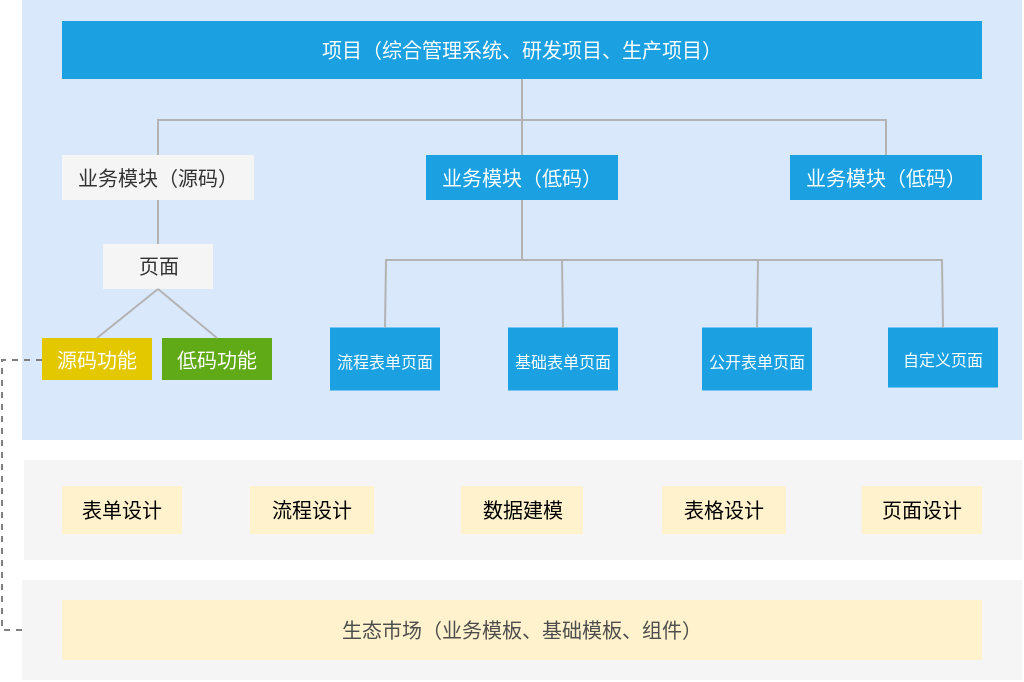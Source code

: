 <mxfile version="24.4.7" type="github">
  <diagram name="第 1 页" id="lHOQz_sZovL-FCDOToCI">
    <mxGraphModel dx="989" dy="538" grid="1" gridSize="10" guides="1" tooltips="1" connect="1" arrows="1" fold="1" page="1" pageScale="1" pageWidth="827" pageHeight="1169" math="0" shadow="0">
      <root>
        <mxCell id="0" />
        <mxCell id="1" parent="0" />
        <mxCell id="DMyCASYxcp3yekzjc5yz-1" value="" style="rounded=0;whiteSpace=wrap;html=1;fillColor=#dae8fc;dashed=1;strokeColor=none;" vertex="1" parent="1">
          <mxGeometry x="330" y="440" width="500" height="220" as="geometry" />
        </mxCell>
        <mxCell id="DMyCASYxcp3yekzjc5yz-2" value="&lt;span style=&quot;font-size: 10px;&quot;&gt;项目（综合管理系统、研发项目、生产项目）&lt;/span&gt;" style="rounded=0;whiteSpace=wrap;html=1;fillColor=#1ba1e2;fontColor=#ffffff;strokeColor=none;align=center;" vertex="1" parent="1">
          <mxGeometry x="350" y="450.5" width="460" height="29" as="geometry" />
        </mxCell>
        <mxCell id="DMyCASYxcp3yekzjc5yz-3" value="&lt;span style=&quot;font-size: 10px;&quot;&gt;业务模块&lt;/span&gt;&lt;span style=&quot;font-size: 10px;&quot;&gt;（源码）&lt;/span&gt;" style="rounded=0;whiteSpace=wrap;html=1;align=center;fillColor=#f5f5f5;fontColor=#333333;strokeColor=none;" vertex="1" parent="1">
          <mxGeometry x="350" y="517.5" width="96" height="22.5" as="geometry" />
        </mxCell>
        <mxCell id="DMyCASYxcp3yekzjc5yz-4" value="&lt;span style=&quot;font-size: 10px;&quot;&gt;&lt;font color=&quot;#ffffff&quot;&gt;低码功能&lt;/font&gt;&lt;/span&gt;" style="rounded=0;whiteSpace=wrap;html=1;fillColor=#60a917;fontColor=#ffffff;strokeColor=none;align=center;" vertex="1" parent="1">
          <mxGeometry x="400" y="609" width="55" height="21" as="geometry" />
        </mxCell>
        <mxCell id="DMyCASYxcp3yekzjc5yz-5" value="&lt;font color=&quot;#ffffff&quot; style=&quot;font-size: 10px;&quot;&gt;源码功能&lt;/font&gt;" style="rounded=0;whiteSpace=wrap;html=1;fillColor=#e3c800;strokeColor=none;align=center;fontColor=#000000;" vertex="1" parent="1">
          <mxGeometry x="340" y="609" width="55" height="21" as="geometry" />
        </mxCell>
        <mxCell id="DMyCASYxcp3yekzjc5yz-6" value="&lt;font style=&quot;font-size: 8px;&quot;&gt;流程表单页面&lt;/font&gt;" style="rounded=0;whiteSpace=wrap;html=1;fillColor=#1ba1e2;fontColor=#ffffff;strokeColor=none;align=center;" vertex="1" parent="1">
          <mxGeometry x="484" y="603.75" width="55" height="31.5" as="geometry" />
        </mxCell>
        <mxCell id="DMyCASYxcp3yekzjc5yz-7" value="&lt;font style=&quot;font-size: 8px;&quot;&gt;基础表单页面&lt;/font&gt;" style="rounded=0;whiteSpace=wrap;html=1;fillColor=#1ba1e2;strokeColor=none;align=center;fontColor=#ffffff;" vertex="1" parent="1">
          <mxGeometry x="573" y="603.75" width="55" height="31.5" as="geometry" />
        </mxCell>
        <mxCell id="DMyCASYxcp3yekzjc5yz-8" value="&lt;font style=&quot;font-size: 8px;&quot;&gt;公开表单页面&lt;/font&gt;" style="rounded=0;whiteSpace=wrap;html=1;fillColor=#1ba1e2;strokeColor=none;align=center;fontColor=#ffffff;" vertex="1" parent="1">
          <mxGeometry x="670" y="603.75" width="55" height="31.5" as="geometry" />
        </mxCell>
        <mxCell id="DMyCASYxcp3yekzjc5yz-9" value="&lt;font style=&quot;font-size: 8px;&quot;&gt;自定义页面&lt;/font&gt;" style="rounded=0;whiteSpace=wrap;html=1;fillColor=#1ba1e2;fontColor=#ffffff;strokeColor=none;align=center;" vertex="1" parent="1">
          <mxGeometry x="763" y="603.75" width="55" height="30" as="geometry" />
        </mxCell>
        <mxCell id="DMyCASYxcp3yekzjc5yz-10" value="&lt;span style=&quot;font-size: 10px;&quot;&gt;页面&lt;/span&gt;" style="rounded=0;whiteSpace=wrap;html=1;fillColor=#f5f5f5;fontColor=#333333;strokeColor=none;align=center;" vertex="1" parent="1">
          <mxGeometry x="370.5" y="562" width="55" height="22.5" as="geometry" />
        </mxCell>
        <mxCell id="DMyCASYxcp3yekzjc5yz-11" value="&lt;span style=&quot;font-size: 10px;&quot;&gt;业务模块&lt;/span&gt;&lt;span style=&quot;font-size: 10px;&quot;&gt;（低码）&lt;/span&gt;" style="rounded=0;whiteSpace=wrap;html=1;align=center;fillColor=#1ba1e2;fontColor=#ffffff;strokeColor=none;" vertex="1" parent="1">
          <mxGeometry x="532" y="517.5" width="96" height="22.5" as="geometry" />
        </mxCell>
        <mxCell id="DMyCASYxcp3yekzjc5yz-12" value="&lt;span style=&quot;font-size: 10px;&quot;&gt;业务模块&lt;/span&gt;&lt;span style=&quot;font-size: 10px;&quot;&gt;（低码）&lt;/span&gt;" style="rounded=0;whiteSpace=wrap;html=1;align=center;fillColor=#1ba1e2;fontColor=#ffffff;strokeColor=none;" vertex="1" parent="1">
          <mxGeometry x="714" y="517.5" width="96" height="22.5" as="geometry" />
        </mxCell>
        <mxCell id="DMyCASYxcp3yekzjc5yz-13" value="" style="endArrow=none;html=1;rounded=0;entryX=0.5;entryY=1;entryDx=0;entryDy=0;exitX=0.5;exitY=0;exitDx=0;exitDy=0;strokeColor=#B3B3B3;" edge="1" parent="1" source="DMyCASYxcp3yekzjc5yz-11" target="DMyCASYxcp3yekzjc5yz-2">
          <mxGeometry width="50" height="50" relative="1" as="geometry">
            <mxPoint x="550" y="550" as="sourcePoint" />
            <mxPoint x="600" y="500" as="targetPoint" />
          </mxGeometry>
        </mxCell>
        <mxCell id="DMyCASYxcp3yekzjc5yz-14" value="" style="endArrow=none;html=1;rounded=0;exitX=0.5;exitY=0;exitDx=0;exitDy=0;entryX=0.5;entryY=1;entryDx=0;entryDy=0;strokeColor=#B3B3B3;" edge="1" parent="1" source="DMyCASYxcp3yekzjc5yz-3" target="DMyCASYxcp3yekzjc5yz-2">
          <mxGeometry width="50" height="50" relative="1" as="geometry">
            <mxPoint x="550" y="550" as="sourcePoint" />
            <mxPoint x="600" y="500" as="targetPoint" />
            <Array as="points">
              <mxPoint x="398" y="500" />
              <mxPoint x="580" y="500" />
            </Array>
          </mxGeometry>
        </mxCell>
        <mxCell id="DMyCASYxcp3yekzjc5yz-15" value="" style="endArrow=none;html=1;rounded=0;entryX=0.5;entryY=0;entryDx=0;entryDy=0;strokeColor=#B3B3B3;" edge="1" parent="1" target="DMyCASYxcp3yekzjc5yz-12">
          <mxGeometry width="50" height="50" relative="1" as="geometry">
            <mxPoint x="580" y="480" as="sourcePoint" />
            <mxPoint x="762" y="518" as="targetPoint" />
            <Array as="points">
              <mxPoint x="580" y="500" />
              <mxPoint x="762" y="500" />
            </Array>
          </mxGeometry>
        </mxCell>
        <mxCell id="DMyCASYxcp3yekzjc5yz-16" value="" style="endArrow=none;html=1;rounded=0;entryX=0.5;entryY=1;entryDx=0;entryDy=0;strokeColor=#B3B3B3;" edge="1" parent="1" source="DMyCASYxcp3yekzjc5yz-10" target="DMyCASYxcp3yekzjc5yz-3">
          <mxGeometry width="50" height="50" relative="1" as="geometry">
            <mxPoint x="660" y="570" as="sourcePoint" />
            <mxPoint x="710" y="520" as="targetPoint" />
          </mxGeometry>
        </mxCell>
        <mxCell id="DMyCASYxcp3yekzjc5yz-17" value="" style="endArrow=none;html=1;rounded=0;exitX=0.5;exitY=0;exitDx=0;exitDy=0;entryX=0.5;entryY=1;entryDx=0;entryDy=0;fillColor=#f5f5f5;strokeColor=#B3B3B3;" edge="1" parent="1" source="DMyCASYxcp3yekzjc5yz-6" target="DMyCASYxcp3yekzjc5yz-11">
          <mxGeometry width="50" height="50" relative="1" as="geometry">
            <mxPoint x="570" y="570" as="sourcePoint" />
            <mxPoint x="620" y="520" as="targetPoint" />
            <Array as="points">
              <mxPoint x="512" y="570" />
              <mxPoint x="580" y="570" />
            </Array>
          </mxGeometry>
        </mxCell>
        <mxCell id="DMyCASYxcp3yekzjc5yz-18" value="" style="endArrow=none;html=1;rounded=0;exitX=0.5;exitY=0;exitDx=0;exitDy=0;entryX=0.5;entryY=1;entryDx=0;entryDy=0;fillColor=#f5f5f5;strokeColor=#B3B3B3;" edge="1" parent="1" source="DMyCASYxcp3yekzjc5yz-7" target="DMyCASYxcp3yekzjc5yz-11">
          <mxGeometry width="50" height="50" relative="1" as="geometry">
            <mxPoint x="522" y="614" as="sourcePoint" />
            <mxPoint x="590" y="550" as="targetPoint" />
            <Array as="points">
              <mxPoint x="600" y="570" />
              <mxPoint x="580" y="570" />
            </Array>
          </mxGeometry>
        </mxCell>
        <mxCell id="DMyCASYxcp3yekzjc5yz-19" value="" style="endArrow=none;html=1;rounded=0;exitX=0.5;exitY=0;exitDx=0;exitDy=0;entryX=0.5;entryY=1;entryDx=0;entryDy=0;fillColor=#f5f5f5;strokeColor=#B3B3B3;" edge="1" parent="1" source="DMyCASYxcp3yekzjc5yz-8" target="DMyCASYxcp3yekzjc5yz-11">
          <mxGeometry width="50" height="50" relative="1" as="geometry">
            <mxPoint x="611" y="614" as="sourcePoint" />
            <mxPoint x="590" y="550" as="targetPoint" />
            <Array as="points">
              <mxPoint x="698" y="570" />
              <mxPoint x="580" y="570" />
            </Array>
          </mxGeometry>
        </mxCell>
        <mxCell id="DMyCASYxcp3yekzjc5yz-20" value="" style="endArrow=none;html=1;rounded=0;exitX=0.5;exitY=0;exitDx=0;exitDy=0;entryX=0.5;entryY=1;entryDx=0;entryDy=0;fillColor=#f5f5f5;strokeColor=#B3B3B3;" edge="1" parent="1" source="DMyCASYxcp3yekzjc5yz-9" target="DMyCASYxcp3yekzjc5yz-11">
          <mxGeometry width="50" height="50" relative="1" as="geometry">
            <mxPoint x="708" y="614" as="sourcePoint" />
            <mxPoint x="590" y="550" as="targetPoint" />
            <Array as="points">
              <mxPoint x="790" y="570" />
              <mxPoint x="580" y="570" />
            </Array>
          </mxGeometry>
        </mxCell>
        <mxCell id="DMyCASYxcp3yekzjc5yz-21" value="" style="endArrow=none;html=1;rounded=0;exitX=0.5;exitY=0;exitDx=0;exitDy=0;entryX=0.5;entryY=1;entryDx=0;entryDy=0;fillColor=#f5f5f5;strokeColor=#B3B3B3;" edge="1" parent="1" source="DMyCASYxcp3yekzjc5yz-5" target="DMyCASYxcp3yekzjc5yz-10">
          <mxGeometry width="50" height="50" relative="1" as="geometry">
            <mxPoint x="490" y="580" as="sourcePoint" />
            <mxPoint x="540" y="530" as="targetPoint" />
          </mxGeometry>
        </mxCell>
        <mxCell id="DMyCASYxcp3yekzjc5yz-22" value="" style="endArrow=none;html=1;rounded=0;exitX=0.5;exitY=1;exitDx=0;exitDy=0;entryX=0.5;entryY=0;entryDx=0;entryDy=0;fillColor=#f5f5f5;strokeColor=#B3B3B3;" edge="1" parent="1" source="DMyCASYxcp3yekzjc5yz-10" target="DMyCASYxcp3yekzjc5yz-4">
          <mxGeometry width="50" height="50" relative="1" as="geometry">
            <mxPoint x="378" y="619" as="sourcePoint" />
            <mxPoint x="408" y="595" as="targetPoint" />
          </mxGeometry>
        </mxCell>
        <mxCell id="DMyCASYxcp3yekzjc5yz-23" value="" style="rounded=0;whiteSpace=wrap;html=1;fillColor=#f5f5f5;strokeColor=none;fontColor=#333333;" vertex="1" parent="1">
          <mxGeometry x="331" y="670" width="499" height="50" as="geometry" />
        </mxCell>
        <mxCell id="DMyCASYxcp3yekzjc5yz-24" value="" style="rounded=0;whiteSpace=wrap;html=1;fillColor=#f5f5f5;dashed=1;strokeColor=none;fontColor=#333333;" vertex="1" parent="1">
          <mxGeometry x="330" y="730" width="500" height="50" as="geometry" />
        </mxCell>
        <mxCell id="DMyCASYxcp3yekzjc5yz-25" value="&lt;font style=&quot;font-size: 10px;&quot;&gt;表单设计&lt;/font&gt;" style="rounded=0;whiteSpace=wrap;html=1;fillColor=#fff2cc;strokeColor=none;align=center;" vertex="1" parent="1">
          <mxGeometry x="350" y="683" width="60" height="24" as="geometry" />
        </mxCell>
        <mxCell id="DMyCASYxcp3yekzjc5yz-26" style="edgeStyle=orthogonalEdgeStyle;rounded=0;orthogonalLoop=1;jettySize=auto;html=1;exitX=0.5;exitY=1;exitDx=0;exitDy=0;" edge="1" parent="1" source="DMyCASYxcp3yekzjc5yz-25" target="DMyCASYxcp3yekzjc5yz-25">
          <mxGeometry relative="1" as="geometry" />
        </mxCell>
        <mxCell id="DMyCASYxcp3yekzjc5yz-27" value="&lt;font style=&quot;font-size: 10px;&quot;&gt;流程设计&lt;/font&gt;" style="rounded=0;whiteSpace=wrap;html=1;fillColor=#fff2cc;strokeColor=none;align=center;" vertex="1" parent="1">
          <mxGeometry x="444" y="683" width="62" height="24" as="geometry" />
        </mxCell>
        <mxCell id="DMyCASYxcp3yekzjc5yz-28" value="&lt;font style=&quot;font-size: 10px;&quot;&gt;数据建模&lt;/font&gt;" style="rounded=0;whiteSpace=wrap;html=1;fillColor=#fff2cc;strokeColor=none;align=center;" vertex="1" parent="1">
          <mxGeometry x="549.5" y="683" width="61" height="24" as="geometry" />
        </mxCell>
        <mxCell id="DMyCASYxcp3yekzjc5yz-29" value="&lt;font style=&quot;font-size: 10px;&quot;&gt;页面设计&lt;/font&gt;" style="rounded=0;whiteSpace=wrap;html=1;fillColor=#fff2cc;strokeColor=none;align=center;" vertex="1" parent="1">
          <mxGeometry x="749.88" y="683" width="60.12" height="24" as="geometry" />
        </mxCell>
        <mxCell id="DMyCASYxcp3yekzjc5yz-30" value="&lt;font style=&quot;font-size: 10px;&quot;&gt;表格设计&lt;/font&gt;" style="rounded=0;whiteSpace=wrap;html=1;fillColor=#fff2cc;strokeColor=none;align=center;" vertex="1" parent="1">
          <mxGeometry x="650" y="683" width="62" height="24" as="geometry" />
        </mxCell>
        <mxCell id="DMyCASYxcp3yekzjc5yz-31" value="&lt;span style=&quot;font-size: 10px;&quot;&gt;&lt;font color=&quot;#4d4d4d&quot;&gt;生态市场（业务模板、基础模板、组件）&lt;/font&gt;&lt;/span&gt;" style="rounded=0;whiteSpace=wrap;html=1;fillColor=#fff2cc;strokeColor=none;align=center;" vertex="1" parent="1">
          <mxGeometry x="350" y="740" width="460" height="30" as="geometry" />
        </mxCell>
        <mxCell id="DMyCASYxcp3yekzjc5yz-32" value="" style="endArrow=none;html=1;rounded=0;entryX=0;entryY=0.5;entryDx=0;entryDy=0;exitX=0;exitY=0.5;exitDx=0;exitDy=0;fillColor=#f8cecc;strokeColor=#808080;dashed=1;" edge="1" parent="1">
          <mxGeometry width="50" height="50" relative="1" as="geometry">
            <mxPoint x="330" y="755" as="sourcePoint" />
            <mxPoint x="340" y="620" as="targetPoint" />
            <Array as="points">
              <mxPoint x="320" y="755" />
              <mxPoint x="320" y="620" />
            </Array>
          </mxGeometry>
        </mxCell>
      </root>
    </mxGraphModel>
  </diagram>
</mxfile>
